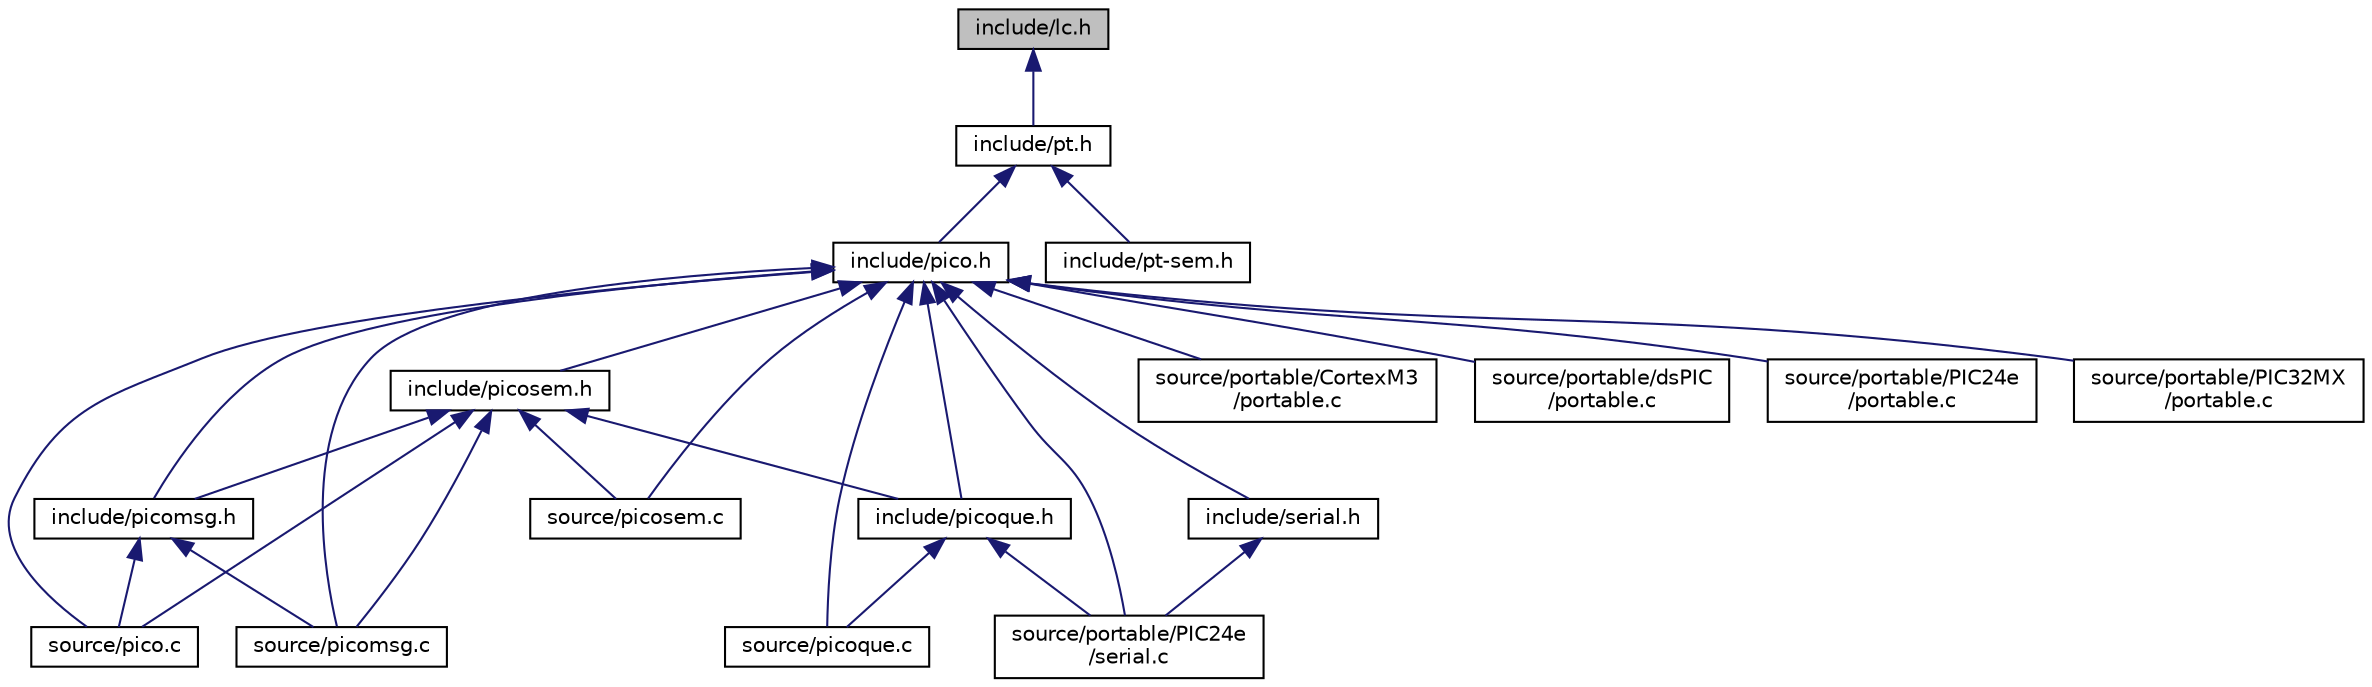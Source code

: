 digraph "include/lc.h"
{
  edge [fontname="Helvetica",fontsize="10",labelfontname="Helvetica",labelfontsize="10"];
  node [fontname="Helvetica",fontsize="10",shape=record];
  Node1 [label="include/lc.h",height=0.2,width=0.4,color="black", fillcolor="grey75", style="filled" fontcolor="black"];
  Node1 -> Node2 [dir="back",color="midnightblue",fontsize="10",style="solid",fontname="Helvetica"];
  Node2 [label="include/pt.h",height=0.2,width=0.4,color="black", fillcolor="white", style="filled",URL="$pt_8h.html"];
  Node2 -> Node3 [dir="back",color="midnightblue",fontsize="10",style="solid",fontname="Helvetica"];
  Node3 [label="include/pico.h",height=0.2,width=0.4,color="black", fillcolor="white", style="filled",URL="$pico_8h_source.html"];
  Node3 -> Node4 [dir="back",color="midnightblue",fontsize="10",style="solid",fontname="Helvetica"];
  Node4 [label="include/picomsg.h",height=0.2,width=0.4,color="black", fillcolor="white", style="filled",URL="$picomsg_8h_source.html"];
  Node4 -> Node5 [dir="back",color="midnightblue",fontsize="10",style="solid",fontname="Helvetica"];
  Node5 [label="source/pico.c",height=0.2,width=0.4,color="black", fillcolor="white", style="filled",URL="$pico_8c.html"];
  Node4 -> Node6 [dir="back",color="midnightblue",fontsize="10",style="solid",fontname="Helvetica"];
  Node6 [label="source/picomsg.c",height=0.2,width=0.4,color="black", fillcolor="white", style="filled",URL="$picomsg_8c_source.html"];
  Node3 -> Node7 [dir="back",color="midnightblue",fontsize="10",style="solid",fontname="Helvetica"];
  Node7 [label="include/picosem.h",height=0.2,width=0.4,color="black", fillcolor="white", style="filled",URL="$picosem_8h_source.html"];
  Node7 -> Node4 [dir="back",color="midnightblue",fontsize="10",style="solid",fontname="Helvetica"];
  Node7 -> Node8 [dir="back",color="midnightblue",fontsize="10",style="solid",fontname="Helvetica"];
  Node8 [label="include/picoque.h",height=0.2,width=0.4,color="black", fillcolor="white", style="filled",URL="$picoque_8h_source.html"];
  Node8 -> Node9 [dir="back",color="midnightblue",fontsize="10",style="solid",fontname="Helvetica"];
  Node9 [label="source/picoque.c",height=0.2,width=0.4,color="black", fillcolor="white", style="filled",URL="$picoque_8c_source.html"];
  Node8 -> Node10 [dir="back",color="midnightblue",fontsize="10",style="solid",fontname="Helvetica"];
  Node10 [label="source/portable/PIC24e\l/serial.c",height=0.2,width=0.4,color="black", fillcolor="white", style="filled",URL="$serial_8c_source.html"];
  Node7 -> Node5 [dir="back",color="midnightblue",fontsize="10",style="solid",fontname="Helvetica"];
  Node7 -> Node6 [dir="back",color="midnightblue",fontsize="10",style="solid",fontname="Helvetica"];
  Node7 -> Node11 [dir="back",color="midnightblue",fontsize="10",style="solid",fontname="Helvetica"];
  Node11 [label="source/picosem.c",height=0.2,width=0.4,color="black", fillcolor="white", style="filled",URL="$picosem_8c.html"];
  Node3 -> Node8 [dir="back",color="midnightblue",fontsize="10",style="solid",fontname="Helvetica"];
  Node3 -> Node12 [dir="back",color="midnightblue",fontsize="10",style="solid",fontname="Helvetica"];
  Node12 [label="include/serial.h",height=0.2,width=0.4,color="black", fillcolor="white", style="filled",URL="$serial_8h_source.html"];
  Node12 -> Node10 [dir="back",color="midnightblue",fontsize="10",style="solid",fontname="Helvetica"];
  Node3 -> Node5 [dir="back",color="midnightblue",fontsize="10",style="solid",fontname="Helvetica"];
  Node3 -> Node6 [dir="back",color="midnightblue",fontsize="10",style="solid",fontname="Helvetica"];
  Node3 -> Node9 [dir="back",color="midnightblue",fontsize="10",style="solid",fontname="Helvetica"];
  Node3 -> Node11 [dir="back",color="midnightblue",fontsize="10",style="solid",fontname="Helvetica"];
  Node3 -> Node13 [dir="back",color="midnightblue",fontsize="10",style="solid",fontname="Helvetica"];
  Node13 [label="source/portable/CortexM3\l/portable.c",height=0.2,width=0.4,color="black", fillcolor="white", style="filled",URL="$_cortex_m3_2portable_8c_source.html"];
  Node3 -> Node14 [dir="back",color="midnightblue",fontsize="10",style="solid",fontname="Helvetica"];
  Node14 [label="source/portable/dsPIC\l/portable.c",height=0.2,width=0.4,color="black", fillcolor="white", style="filled",URL="$ds_p_i_c_2portable_8c_source.html"];
  Node3 -> Node15 [dir="back",color="midnightblue",fontsize="10",style="solid",fontname="Helvetica"];
  Node15 [label="source/portable/PIC24e\l/portable.c",height=0.2,width=0.4,color="black", fillcolor="white", style="filled",URL="$_p_i_c24e_2portable_8c_source.html"];
  Node3 -> Node10 [dir="back",color="midnightblue",fontsize="10",style="solid",fontname="Helvetica"];
  Node3 -> Node16 [dir="back",color="midnightblue",fontsize="10",style="solid",fontname="Helvetica"];
  Node16 [label="source/portable/PIC32MX\l/portable.c",height=0.2,width=0.4,color="black", fillcolor="white", style="filled",URL="$_p_i_c32_m_x_2portable_8c_source.html"];
  Node2 -> Node17 [dir="back",color="midnightblue",fontsize="10",style="solid",fontname="Helvetica"];
  Node17 [label="include/pt-sem.h",height=0.2,width=0.4,color="black", fillcolor="white", style="filled",URL="$pt-sem_8h.html"];
}
